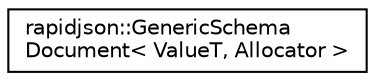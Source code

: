 digraph "Graphical Class Hierarchy"
{
 // INTERACTIVE_SVG=YES
 // LATEX_PDF_SIZE
  edge [fontname="Helvetica",fontsize="10",labelfontname="Helvetica",labelfontsize="10"];
  node [fontname="Helvetica",fontsize="10",shape=record];
  rankdir="LR";
  Node0 [label="rapidjson::GenericSchema\lDocument\< ValueT, Allocator \>",height=0.2,width=0.4,color="black", fillcolor="white", style="filled",URL="$classrapidjson_1_1_generic_schema_document.html",tooltip="JSON schema document."];
}
